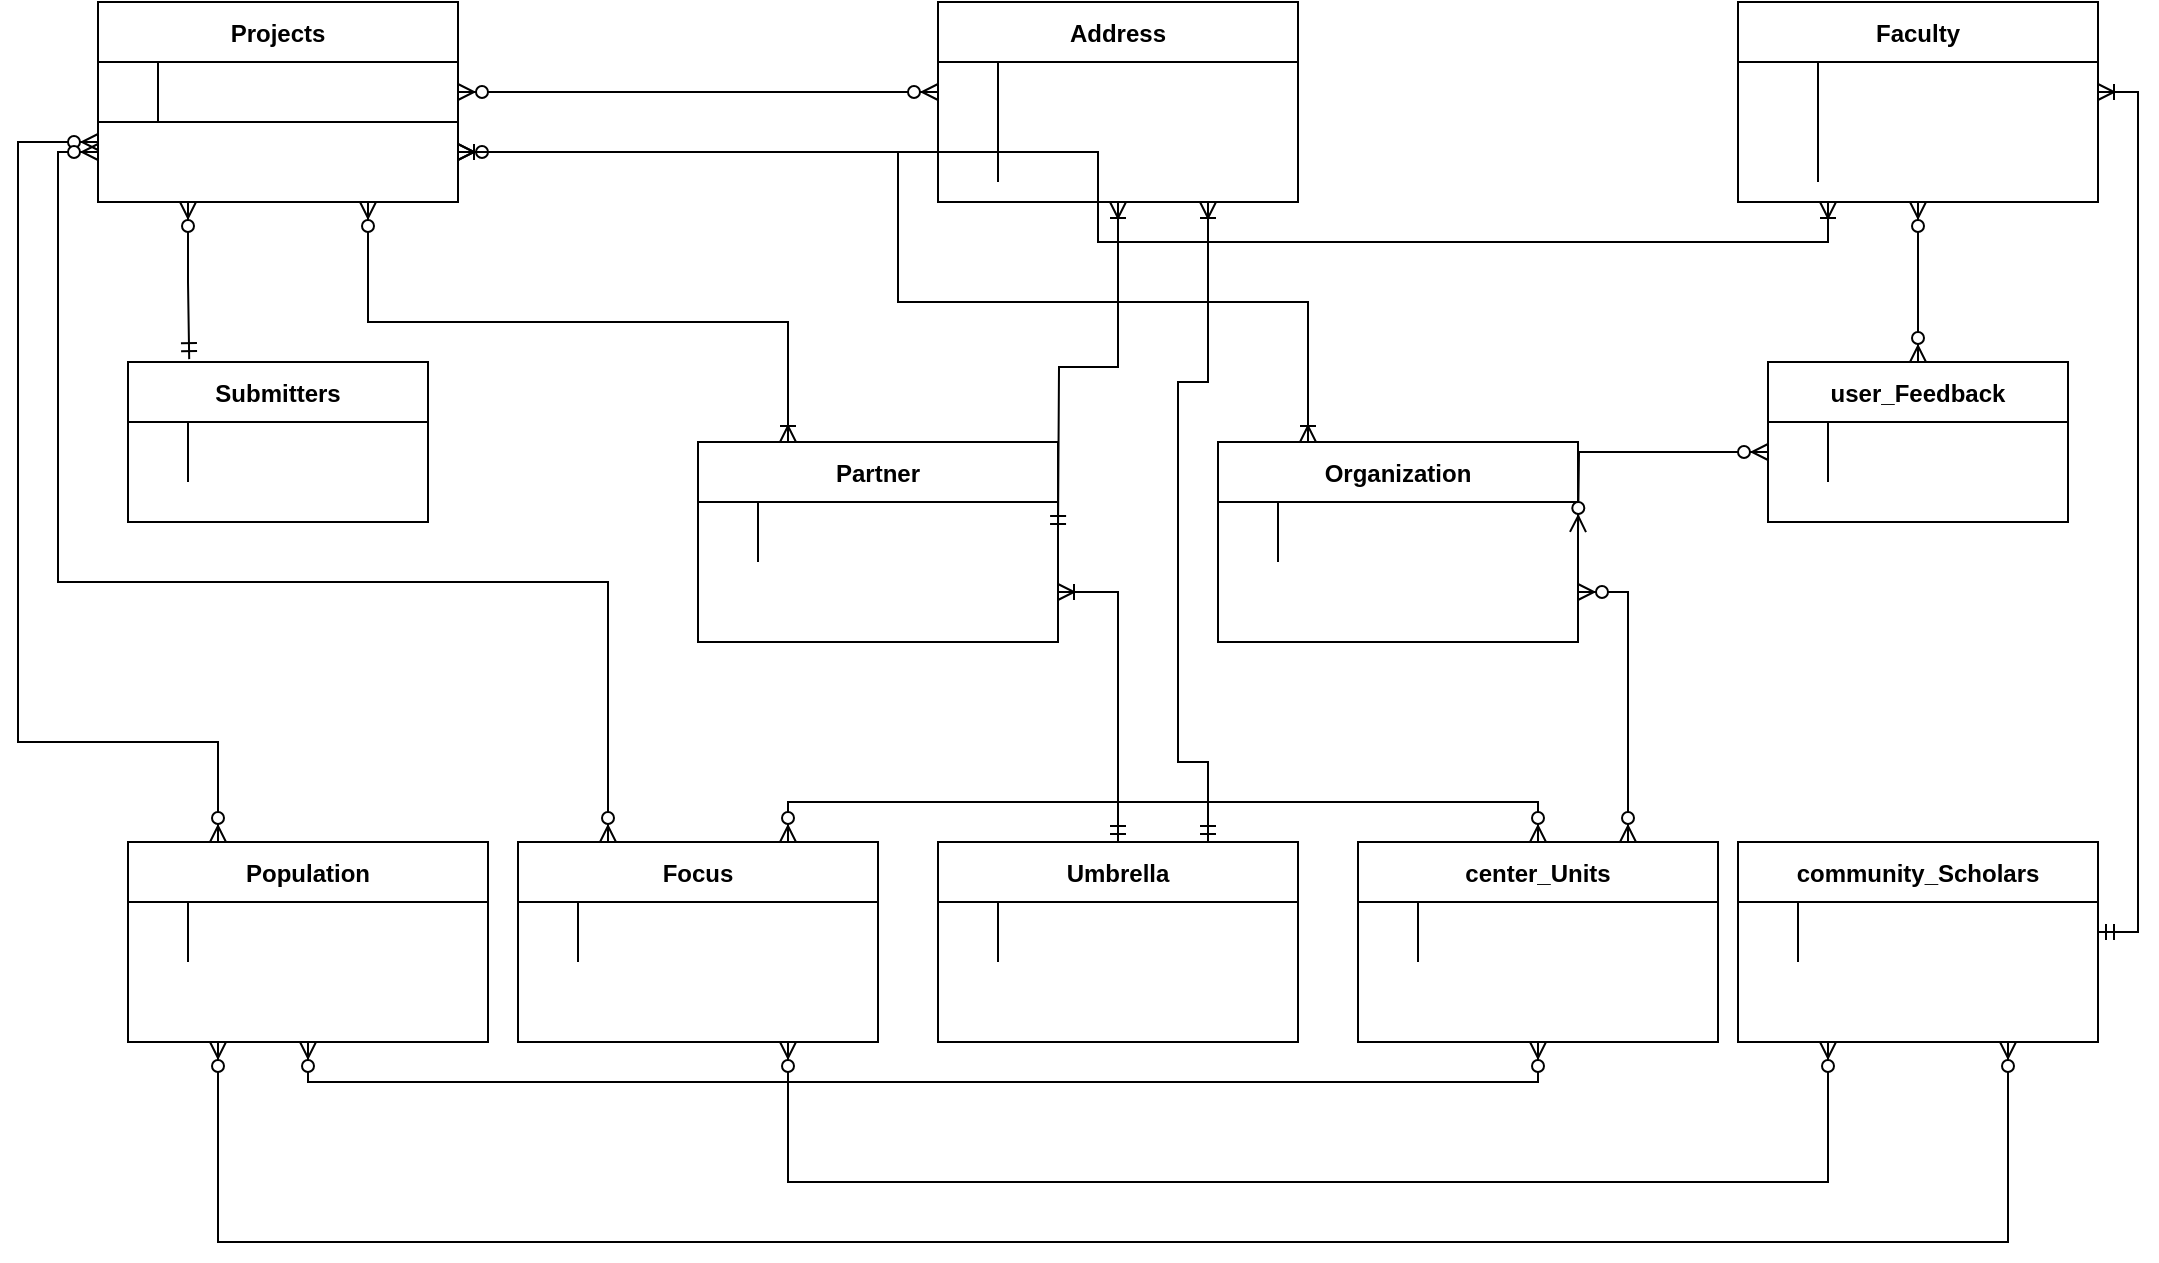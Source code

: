 <mxfile version="13.6.6" type="github"><diagram id="R2lEEEUBdFMjLlhIrx00" name="Page-1"><mxGraphModel dx="2128" dy="585" grid="1" gridSize="10" guides="1" tooltips="1" connect="1" arrows="1" fold="1" page="1" pageScale="1" pageWidth="850" pageHeight="1100" math="0" shadow="0" extFonts="Permanent Marker^https://fonts.googleapis.com/css?family=Permanent+Marker"><root><mxCell id="0"/><mxCell id="1" parent="0"/><mxCell id="SyuhcmHSgaKM1DJ8w7ea-77" style="edgeStyle=orthogonalEdgeStyle;rounded=0;orthogonalLoop=1;jettySize=auto;html=1;exitX=1;exitY=0.75;exitDx=0;exitDy=0;entryX=0.5;entryY=0;entryDx=0;entryDy=0;startArrow=ERoneToMany;startFill=0;endArrow=ERmandOne;endFill=0;" parent="1" source="SyuhcmHSgaKM1DJ8w7ea-36" target="SyuhcmHSgaKM1DJ8w7ea-70" edge="1"><mxGeometry relative="1" as="geometry"/></mxCell><mxCell id="SyuhcmHSgaKM1DJ8w7ea-36" value="Partner" style="shape=table;startSize=30;container=1;collapsible=1;childLayout=tableLayout;fixedRows=1;rowLines=0;fontStyle=1;align=center;resizeLast=1;" parent="1" vertex="1"><mxGeometry x="320" y="260" width="180" height="100" as="geometry"/></mxCell><mxCell id="SyuhcmHSgaKM1DJ8w7ea-40" value="" style="shape=partialRectangle;collapsible=0;dropTarget=0;pointerEvents=0;fillColor=none;points=[[0,0.5],[1,0.5]];portConstraint=eastwest;top=0;left=0;right=0;bottom=0;" parent="SyuhcmHSgaKM1DJ8w7ea-36" vertex="1"><mxGeometry y="30" width="180" height="30" as="geometry"/></mxCell><mxCell id="SyuhcmHSgaKM1DJ8w7ea-41" value="" style="shape=partialRectangle;overflow=hidden;connectable=0;fillColor=none;top=0;left=0;bottom=0;right=0;" parent="SyuhcmHSgaKM1DJ8w7ea-40" vertex="1"><mxGeometry width="30" height="30" as="geometry"/></mxCell><mxCell id="SyuhcmHSgaKM1DJ8w7ea-42" value="" style="shape=partialRectangle;overflow=hidden;connectable=0;fillColor=none;top=0;left=0;bottom=0;right=0;align=left;spacingLeft=6;" parent="SyuhcmHSgaKM1DJ8w7ea-40" vertex="1"><mxGeometry x="30" width="150" height="30" as="geometry"/></mxCell><mxCell id="SyuhcmHSgaKM1DJ8w7ea-50" value="Organization" style="shape=table;startSize=30;container=1;collapsible=1;childLayout=tableLayout;fixedRows=1;rowLines=0;fontStyle=1;align=center;resizeLast=1;" parent="1" vertex="1"><mxGeometry x="580" y="260" width="180" height="100" as="geometry"/></mxCell><mxCell id="SyuhcmHSgaKM1DJ8w7ea-54" value="" style="shape=partialRectangle;collapsible=0;dropTarget=0;pointerEvents=0;fillColor=none;points=[[0,0.5],[1,0.5]];portConstraint=eastwest;top=0;left=0;right=0;bottom=0;" parent="SyuhcmHSgaKM1DJ8w7ea-50" vertex="1"><mxGeometry y="30" width="180" height="30" as="geometry"/></mxCell><mxCell id="SyuhcmHSgaKM1DJ8w7ea-55" value="" style="shape=partialRectangle;overflow=hidden;connectable=0;fillColor=none;top=0;left=0;bottom=0;right=0;" parent="SyuhcmHSgaKM1DJ8w7ea-54" vertex="1"><mxGeometry width="30" height="30" as="geometry"/></mxCell><mxCell id="SyuhcmHSgaKM1DJ8w7ea-56" value="" style="shape=partialRectangle;overflow=hidden;connectable=0;fillColor=none;top=0;left=0;bottom=0;right=0;align=left;spacingLeft=6;" parent="SyuhcmHSgaKM1DJ8w7ea-54" vertex="1"><mxGeometry x="30" width="150" height="30" as="geometry"/></mxCell><mxCell id="SyuhcmHSgaKM1DJ8w7ea-78" style="edgeStyle=orthogonalEdgeStyle;rounded=0;orthogonalLoop=1;jettySize=auto;html=1;exitX=0.5;exitY=1;exitDx=0;exitDy=0;entryX=1;entryY=0.5;entryDx=0;entryDy=0;startArrow=ERoneToMany;startFill=0;endArrow=ERmandOne;endFill=0;" parent="1" source="C-vyLk0tnHw3VtMMgP7b-2" edge="1"><mxGeometry relative="1" as="geometry"><mxPoint x="500" y="305" as="targetPoint"/></mxGeometry></mxCell><mxCell id="C-vyLk0tnHw3VtMMgP7b-2" value="Address" style="shape=table;startSize=30;container=1;collapsible=1;childLayout=tableLayout;fixedRows=1;rowLines=0;fontStyle=1;align=center;resizeLast=1;" parent="1" vertex="1"><mxGeometry x="440" y="40" width="180" height="100" as="geometry"/></mxCell><mxCell id="C-vyLk0tnHw3VtMMgP7b-6" value="" style="shape=partialRectangle;collapsible=0;dropTarget=0;pointerEvents=0;fillColor=none;points=[[0,0.5],[1,0.5]];portConstraint=eastwest;top=0;left=0;right=0;bottom=0;" parent="C-vyLk0tnHw3VtMMgP7b-2" vertex="1"><mxGeometry y="30" width="180" height="30" as="geometry"/></mxCell><mxCell id="C-vyLk0tnHw3VtMMgP7b-7" value="" style="shape=partialRectangle;overflow=hidden;connectable=0;fillColor=none;top=0;left=0;bottom=0;right=0;" parent="C-vyLk0tnHw3VtMMgP7b-6" vertex="1"><mxGeometry width="30" height="30" as="geometry"/></mxCell><mxCell id="C-vyLk0tnHw3VtMMgP7b-8" value="" style="shape=partialRectangle;overflow=hidden;connectable=0;fillColor=none;top=0;left=0;bottom=0;right=0;align=left;spacingLeft=6;" parent="C-vyLk0tnHw3VtMMgP7b-6" vertex="1"><mxGeometry x="30" width="150" height="30" as="geometry"/></mxCell><mxCell id="C-vyLk0tnHw3VtMMgP7b-9" value="" style="shape=partialRectangle;collapsible=0;dropTarget=0;pointerEvents=0;fillColor=none;points=[[0,0.5],[1,0.5]];portConstraint=eastwest;top=0;left=0;right=0;bottom=0;" parent="C-vyLk0tnHw3VtMMgP7b-2" vertex="1"><mxGeometry y="60" width="180" height="30" as="geometry"/></mxCell><mxCell id="C-vyLk0tnHw3VtMMgP7b-10" value="" style="shape=partialRectangle;overflow=hidden;connectable=0;fillColor=none;top=0;left=0;bottom=0;right=0;" parent="C-vyLk0tnHw3VtMMgP7b-9" vertex="1"><mxGeometry width="30" height="30" as="geometry"/></mxCell><mxCell id="C-vyLk0tnHw3VtMMgP7b-11" value="" style="shape=partialRectangle;overflow=hidden;connectable=0;fillColor=none;top=0;left=0;bottom=0;right=0;align=left;spacingLeft=6;" parent="C-vyLk0tnHw3VtMMgP7b-9" vertex="1"><mxGeometry x="30" width="150" height="30" as="geometry"/></mxCell><mxCell id="SyuhcmHSgaKM1DJ8w7ea-58" style="edgeStyle=orthogonalEdgeStyle;rounded=0;orthogonalLoop=1;jettySize=auto;html=1;exitX=0.25;exitY=1;exitDx=0;exitDy=0;startArrow=ERzeroToMany;startFill=1;endArrow=ERmandOne;endFill=0;entryX=0.204;entryY=-0.018;entryDx=0;entryDy=0;entryPerimeter=0;" parent="1" source="C-vyLk0tnHw3VtMMgP7b-23" target="SyuhcmHSgaKM1DJ8w7ea-43" edge="1"><mxGeometry relative="1" as="geometry"/></mxCell><mxCell id="SyuhcmHSgaKM1DJ8w7ea-63" style="edgeStyle=orthogonalEdgeStyle;rounded=0;orthogonalLoop=1;jettySize=auto;html=1;exitX=1;exitY=0.5;exitDx=0;exitDy=0;entryX=0.25;entryY=0;entryDx=0;entryDy=0;startArrow=ERzeroToMany;startFill=1;endArrow=ERoneToMany;endFill=0;" parent="1" target="SyuhcmHSgaKM1DJ8w7ea-50" edge="1"><mxGeometry relative="1" as="geometry"><Array as="points"><mxPoint x="420" y="115"/><mxPoint x="420" y="190"/><mxPoint x="625" y="190"/></Array><mxPoint x="200" y="115" as="sourcePoint"/></mxGeometry></mxCell><mxCell id="SyuhcmHSgaKM1DJ8w7ea-64" style="edgeStyle=orthogonalEdgeStyle;rounded=0;orthogonalLoop=1;jettySize=auto;html=1;entryX=0.25;entryY=0;entryDx=0;entryDy=0;startArrow=ERzeroToMany;startFill=1;endArrow=ERzeroToMany;endFill=1;" parent="1" target="SyuhcmHSgaKM1DJ8w7ea-15" edge="1"><mxGeometry relative="1" as="geometry"><mxPoint x="20" y="110" as="sourcePoint"/><Array as="points"><mxPoint x="-20" y="110"/><mxPoint x="-20" y="410"/><mxPoint x="80" y="410"/></Array></mxGeometry></mxCell><mxCell id="SyuhcmHSgaKM1DJ8w7ea-65" style="edgeStyle=orthogonalEdgeStyle;rounded=0;orthogonalLoop=1;jettySize=auto;html=1;exitX=0;exitY=0.75;exitDx=0;exitDy=0;entryX=0.25;entryY=0;entryDx=0;entryDy=0;startArrow=ERzeroToMany;startFill=1;endArrow=ERzeroToMany;endFill=1;" parent="1" source="C-vyLk0tnHw3VtMMgP7b-23" target="SyuhcmHSgaKM1DJ8w7ea-1" edge="1"><mxGeometry relative="1" as="geometry"><Array as="points"><mxPoint y="115"/><mxPoint y="330"/><mxPoint x="275" y="330"/></Array></mxGeometry></mxCell><mxCell id="SyuhcmHSgaKM1DJ8w7ea-69" style="edgeStyle=orthogonalEdgeStyle;rounded=0;orthogonalLoop=1;jettySize=auto;html=1;exitX=0.75;exitY=1;exitDx=0;exitDy=0;entryX=0.25;entryY=0;entryDx=0;entryDy=0;startArrow=ERzeroToMany;startFill=1;endArrow=ERoneToMany;endFill=0;" parent="1" source="C-vyLk0tnHw3VtMMgP7b-23" target="SyuhcmHSgaKM1DJ8w7ea-36" edge="1"><mxGeometry relative="1" as="geometry"/></mxCell><mxCell id="C-vyLk0tnHw3VtMMgP7b-23" value="Projects" style="shape=table;startSize=30;container=1;collapsible=1;childLayout=tableLayout;fixedRows=1;rowLines=0;fontStyle=1;align=center;resizeLast=1;" parent="1" vertex="1"><mxGeometry x="20" y="40" width="180" height="100" as="geometry"/></mxCell><mxCell id="C-vyLk0tnHw3VtMMgP7b-24" value="" style="shape=partialRectangle;collapsible=0;dropTarget=0;pointerEvents=0;fillColor=none;points=[[0,0.5],[1,0.5]];portConstraint=eastwest;top=0;left=0;right=0;bottom=1;" parent="C-vyLk0tnHw3VtMMgP7b-23" vertex="1"><mxGeometry y="30" width="180" height="30" as="geometry"/></mxCell><mxCell id="C-vyLk0tnHw3VtMMgP7b-25" value="" style="shape=partialRectangle;overflow=hidden;connectable=0;fillColor=none;top=0;left=0;bottom=0;right=0;fontStyle=1;" parent="C-vyLk0tnHw3VtMMgP7b-24" vertex="1"><mxGeometry width="30" height="30" as="geometry"/></mxCell><mxCell id="C-vyLk0tnHw3VtMMgP7b-26" value="" style="shape=partialRectangle;overflow=hidden;connectable=0;fillColor=none;top=0;left=0;bottom=0;right=0;align=left;spacingLeft=6;fontStyle=5;" parent="C-vyLk0tnHw3VtMMgP7b-24" vertex="1"><mxGeometry x="30" width="150" height="30" as="geometry"/></mxCell><mxCell id="SyuhcmHSgaKM1DJ8w7ea-60" style="edgeStyle=orthogonalEdgeStyle;rounded=0;orthogonalLoop=1;jettySize=auto;html=1;exitX=0.5;exitY=1;exitDx=0;exitDy=0;entryX=0.5;entryY=0;entryDx=0;entryDy=0;startArrow=ERzeroToMany;startFill=1;endArrow=ERzeroToMany;endFill=1;" parent="1" source="C-vyLk0tnHw3VtMMgP7b-13" target="SyuhcmHSgaKM1DJ8w7ea-29" edge="1"><mxGeometry relative="1" as="geometry"/></mxCell><mxCell id="SyuhcmHSgaKM1DJ8w7ea-62" style="edgeStyle=orthogonalEdgeStyle;rounded=0;orthogonalLoop=1;jettySize=auto;html=1;exitX=0.25;exitY=1;exitDx=0;exitDy=0;entryX=1;entryY=0.75;entryDx=0;entryDy=0;startArrow=ERoneToMany;startFill=0;endArrow=ERoneToMany;endFill=0;" parent="1" source="C-vyLk0tnHw3VtMMgP7b-13" target="C-vyLk0tnHw3VtMMgP7b-23" edge="1"><mxGeometry relative="1" as="geometry"/></mxCell><mxCell id="C-vyLk0tnHw3VtMMgP7b-13" value="Faculty" style="shape=table;startSize=30;container=1;collapsible=1;childLayout=tableLayout;fixedRows=1;rowLines=0;fontStyle=1;align=center;resizeLast=1;" parent="1" vertex="1"><mxGeometry x="840" y="40" width="180" height="100" as="geometry"/></mxCell><mxCell id="C-vyLk0tnHw3VtMMgP7b-17" value="" style="shape=partialRectangle;collapsible=0;dropTarget=0;pointerEvents=0;fillColor=none;points=[[0,0.5],[1,0.5]];portConstraint=eastwest;top=0;left=0;right=0;bottom=0;" parent="C-vyLk0tnHw3VtMMgP7b-13" vertex="1"><mxGeometry y="30" width="180" height="30" as="geometry"/></mxCell><mxCell id="C-vyLk0tnHw3VtMMgP7b-18" value="" style="shape=partialRectangle;overflow=hidden;connectable=0;fillColor=none;top=0;left=0;bottom=0;right=0;" parent="C-vyLk0tnHw3VtMMgP7b-17" vertex="1"><mxGeometry width="40" height="30" as="geometry"/></mxCell><mxCell id="C-vyLk0tnHw3VtMMgP7b-19" value="" style="shape=partialRectangle;overflow=hidden;connectable=0;fillColor=none;top=0;left=0;bottom=0;right=0;align=left;spacingLeft=6;" parent="C-vyLk0tnHw3VtMMgP7b-17" vertex="1"><mxGeometry x="40" width="140" height="30" as="geometry"/></mxCell><mxCell id="C-vyLk0tnHw3VtMMgP7b-20" value="" style="shape=partialRectangle;collapsible=0;dropTarget=0;pointerEvents=0;fillColor=none;points=[[0,0.5],[1,0.5]];portConstraint=eastwest;top=0;left=0;right=0;bottom=0;" parent="C-vyLk0tnHw3VtMMgP7b-13" vertex="1"><mxGeometry y="60" width="180" height="30" as="geometry"/></mxCell><mxCell id="C-vyLk0tnHw3VtMMgP7b-21" value="" style="shape=partialRectangle;overflow=hidden;connectable=0;fillColor=none;top=0;left=0;bottom=0;right=0;" parent="C-vyLk0tnHw3VtMMgP7b-20" vertex="1"><mxGeometry width="40" height="30" as="geometry"/></mxCell><mxCell id="C-vyLk0tnHw3VtMMgP7b-22" value="" style="shape=partialRectangle;overflow=hidden;connectable=0;fillColor=none;top=0;left=0;bottom=0;right=0;align=left;spacingLeft=6;" parent="C-vyLk0tnHw3VtMMgP7b-20" vertex="1"><mxGeometry x="40" width="140" height="30" as="geometry"/></mxCell><mxCell id="SyuhcmHSgaKM1DJ8w7ea-15" value="Population" style="shape=table;startSize=30;container=1;collapsible=1;childLayout=tableLayout;fixedRows=1;rowLines=0;fontStyle=1;align=center;resizeLast=1;" parent="1" vertex="1"><mxGeometry x="35" y="460" width="180" height="100" as="geometry"/></mxCell><mxCell id="SyuhcmHSgaKM1DJ8w7ea-19" value="" style="shape=partialRectangle;collapsible=0;dropTarget=0;pointerEvents=0;fillColor=none;points=[[0,0.5],[1,0.5]];portConstraint=eastwest;top=0;left=0;right=0;bottom=0;" parent="SyuhcmHSgaKM1DJ8w7ea-15" vertex="1"><mxGeometry y="30" width="180" height="30" as="geometry"/></mxCell><mxCell id="SyuhcmHSgaKM1DJ8w7ea-20" value="" style="shape=partialRectangle;overflow=hidden;connectable=0;fillColor=none;top=0;left=0;bottom=0;right=0;" parent="SyuhcmHSgaKM1DJ8w7ea-19" vertex="1"><mxGeometry width="30" height="30" as="geometry"/></mxCell><mxCell id="SyuhcmHSgaKM1DJ8w7ea-21" value="" style="shape=partialRectangle;overflow=hidden;connectable=0;fillColor=none;top=0;left=0;bottom=0;right=0;align=left;spacingLeft=6;" parent="SyuhcmHSgaKM1DJ8w7ea-19" vertex="1"><mxGeometry x="30" width="150" height="30" as="geometry"/></mxCell><mxCell id="SyuhcmHSgaKM1DJ8w7ea-83" style="edgeStyle=orthogonalEdgeStyle;rounded=0;orthogonalLoop=1;jettySize=auto;html=1;exitX=0.25;exitY=1;exitDx=0;exitDy=0;entryX=0.75;entryY=1;entryDx=0;entryDy=0;startArrow=ERzeroToMany;startFill=1;endArrow=ERzeroToMany;endFill=1;" parent="1" source="SyuhcmHSgaKM1DJ8w7ea-8" target="SyuhcmHSgaKM1DJ8w7ea-1" edge="1"><mxGeometry relative="1" as="geometry"><Array as="points"><mxPoint x="885" y="630"/><mxPoint x="365" y="630"/></Array></mxGeometry></mxCell><mxCell id="SyuhcmHSgaKM1DJ8w7ea-84" style="edgeStyle=orthogonalEdgeStyle;rounded=0;orthogonalLoop=1;jettySize=auto;html=1;exitX=0.75;exitY=1;exitDx=0;exitDy=0;entryX=0.25;entryY=1;entryDx=0;entryDy=0;startArrow=ERzeroToMany;startFill=1;endArrow=ERzeroToMany;endFill=1;" parent="1" source="SyuhcmHSgaKM1DJ8w7ea-8" target="SyuhcmHSgaKM1DJ8w7ea-15" edge="1"><mxGeometry relative="1" as="geometry"><Array as="points"><mxPoint x="975" y="660"/><mxPoint x="80" y="660"/></Array></mxGeometry></mxCell><mxCell id="SyuhcmHSgaKM1DJ8w7ea-8" value="community_Scholars" style="shape=table;startSize=30;container=1;collapsible=1;childLayout=tableLayout;fixedRows=1;rowLines=0;fontStyle=1;align=center;resizeLast=1;" parent="1" vertex="1"><mxGeometry x="840" y="460" width="180" height="100" as="geometry"/></mxCell><mxCell id="SyuhcmHSgaKM1DJ8w7ea-12" value="" style="shape=partialRectangle;collapsible=0;dropTarget=0;pointerEvents=0;fillColor=none;points=[[0,0.5],[1,0.5]];portConstraint=eastwest;top=0;left=0;right=0;bottom=0;" parent="SyuhcmHSgaKM1DJ8w7ea-8" vertex="1"><mxGeometry y="30" width="180" height="30" as="geometry"/></mxCell><mxCell id="SyuhcmHSgaKM1DJ8w7ea-13" value="" style="shape=partialRectangle;overflow=hidden;connectable=0;fillColor=none;top=0;left=0;bottom=0;right=0;" parent="SyuhcmHSgaKM1DJ8w7ea-12" vertex="1"><mxGeometry width="30" height="30" as="geometry"/></mxCell><mxCell id="SyuhcmHSgaKM1DJ8w7ea-14" value="" style="shape=partialRectangle;overflow=hidden;connectable=0;fillColor=none;top=0;left=0;bottom=0;right=0;align=left;spacingLeft=6;" parent="SyuhcmHSgaKM1DJ8w7ea-12" vertex="1"><mxGeometry x="30" width="150" height="30" as="geometry"/></mxCell><mxCell id="SyuhcmHSgaKM1DJ8w7ea-59" style="edgeStyle=orthogonalEdgeStyle;rounded=0;orthogonalLoop=1;jettySize=auto;html=1;exitX=1;exitY=0.5;exitDx=0;exitDy=0;startArrow=ERzeroToMany;startFill=1;endArrow=ERzeroToMany;endFill=1;" parent="1" source="C-vyLk0tnHw3VtMMgP7b-24" edge="1"><mxGeometry relative="1" as="geometry"><mxPoint x="440" y="85" as="targetPoint"/></mxGeometry></mxCell><mxCell id="SyuhcmHSgaKM1DJ8w7ea-29" value="user_Feedback" style="shape=table;startSize=30;container=1;collapsible=1;childLayout=tableLayout;fixedRows=1;rowLines=0;fontStyle=1;align=center;resizeLast=1;" parent="1" vertex="1"><mxGeometry x="855" y="220" width="150" height="80" as="geometry"/></mxCell><mxCell id="SyuhcmHSgaKM1DJ8w7ea-33" value="" style="shape=partialRectangle;collapsible=0;dropTarget=0;pointerEvents=0;fillColor=none;points=[[0,0.5],[1,0.5]];portConstraint=eastwest;top=0;left=0;right=0;bottom=0;" parent="SyuhcmHSgaKM1DJ8w7ea-29" vertex="1"><mxGeometry y="30" width="150" height="30" as="geometry"/></mxCell><mxCell id="SyuhcmHSgaKM1DJ8w7ea-34" value="" style="shape=partialRectangle;overflow=hidden;connectable=0;fillColor=none;top=0;left=0;bottom=0;right=0;" parent="SyuhcmHSgaKM1DJ8w7ea-33" vertex="1"><mxGeometry width="30" height="30" as="geometry"/></mxCell><mxCell id="SyuhcmHSgaKM1DJ8w7ea-35" value="" style="shape=partialRectangle;overflow=hidden;connectable=0;fillColor=none;top=0;left=0;bottom=0;right=0;align=left;spacingLeft=6;" parent="SyuhcmHSgaKM1DJ8w7ea-33" vertex="1"><mxGeometry x="30" width="120" height="30" as="geometry"/></mxCell><mxCell id="SyuhcmHSgaKM1DJ8w7ea-43" value="Submitters" style="shape=table;startSize=30;container=1;collapsible=1;childLayout=tableLayout;fixedRows=1;rowLines=0;fontStyle=1;align=center;resizeLast=1;" parent="1" vertex="1"><mxGeometry x="35" y="220" width="150" height="80" as="geometry"/></mxCell><mxCell id="SyuhcmHSgaKM1DJ8w7ea-47" value="" style="shape=partialRectangle;collapsible=0;dropTarget=0;pointerEvents=0;fillColor=none;points=[[0,0.5],[1,0.5]];portConstraint=eastwest;top=0;left=0;right=0;bottom=0;" parent="SyuhcmHSgaKM1DJ8w7ea-43" vertex="1"><mxGeometry y="30" width="150" height="30" as="geometry"/></mxCell><mxCell id="SyuhcmHSgaKM1DJ8w7ea-48" value="" style="shape=partialRectangle;overflow=hidden;connectable=0;fillColor=none;top=0;left=0;bottom=0;right=0;" parent="SyuhcmHSgaKM1DJ8w7ea-47" vertex="1"><mxGeometry width="30" height="30" as="geometry"/></mxCell><mxCell id="SyuhcmHSgaKM1DJ8w7ea-49" value="" style="shape=partialRectangle;overflow=hidden;connectable=0;fillColor=none;top=0;left=0;bottom=0;right=0;align=left;spacingLeft=6;" parent="SyuhcmHSgaKM1DJ8w7ea-47" vertex="1"><mxGeometry x="30" width="120" height="30" as="geometry"/></mxCell><mxCell id="SyuhcmHSgaKM1DJ8w7ea-80" style="edgeStyle=orthogonalEdgeStyle;rounded=0;orthogonalLoop=1;jettySize=auto;html=1;exitX=0.75;exitY=0;exitDx=0;exitDy=0;entryX=1;entryY=0.75;entryDx=0;entryDy=0;startArrow=ERzeroToMany;startFill=1;endArrow=ERzeroToMany;endFill=1;" parent="1" source="SyuhcmHSgaKM1DJ8w7ea-22" target="SyuhcmHSgaKM1DJ8w7ea-50" edge="1"><mxGeometry relative="1" as="geometry"/></mxCell><mxCell id="SyuhcmHSgaKM1DJ8w7ea-82" style="edgeStyle=orthogonalEdgeStyle;rounded=0;orthogonalLoop=1;jettySize=auto;html=1;exitX=0.5;exitY=1;exitDx=0;exitDy=0;entryX=0.5;entryY=1;entryDx=0;entryDy=0;startArrow=ERzeroToMany;startFill=1;endArrow=ERzeroToMany;endFill=1;" parent="1" source="SyuhcmHSgaKM1DJ8w7ea-22" target="SyuhcmHSgaKM1DJ8w7ea-15" edge="1"><mxGeometry relative="1" as="geometry"/></mxCell><mxCell id="SyuhcmHSgaKM1DJ8w7ea-22" value="center_Units" style="shape=table;startSize=30;container=1;collapsible=1;childLayout=tableLayout;fixedRows=1;rowLines=0;fontStyle=1;align=center;resizeLast=1;" parent="1" vertex="1"><mxGeometry x="650" y="460" width="180" height="100" as="geometry"/></mxCell><mxCell id="SyuhcmHSgaKM1DJ8w7ea-26" value="" style="shape=partialRectangle;collapsible=0;dropTarget=0;pointerEvents=0;fillColor=none;points=[[0,0.5],[1,0.5]];portConstraint=eastwest;top=0;left=0;right=0;bottom=0;" parent="SyuhcmHSgaKM1DJ8w7ea-22" vertex="1"><mxGeometry y="30" width="180" height="30" as="geometry"/></mxCell><mxCell id="SyuhcmHSgaKM1DJ8w7ea-27" value="" style="shape=partialRectangle;overflow=hidden;connectable=0;fillColor=none;top=0;left=0;bottom=0;right=0;" parent="SyuhcmHSgaKM1DJ8w7ea-26" vertex="1"><mxGeometry width="30" height="30" as="geometry"/></mxCell><mxCell id="SyuhcmHSgaKM1DJ8w7ea-28" value="" style="shape=partialRectangle;overflow=hidden;connectable=0;fillColor=none;top=0;left=0;bottom=0;right=0;align=left;spacingLeft=6;" parent="SyuhcmHSgaKM1DJ8w7ea-26" vertex="1"><mxGeometry x="30" width="150" height="30" as="geometry"/></mxCell><mxCell id="SyuhcmHSgaKM1DJ8w7ea-81" style="edgeStyle=orthogonalEdgeStyle;rounded=0;orthogonalLoop=1;jettySize=auto;html=1;exitX=0.75;exitY=0;exitDx=0;exitDy=0;entryX=0.5;entryY=0;entryDx=0;entryDy=0;startArrow=ERzeroToMany;startFill=1;endArrow=ERzeroToMany;endFill=1;" parent="1" source="SyuhcmHSgaKM1DJ8w7ea-1" target="SyuhcmHSgaKM1DJ8w7ea-22" edge="1"><mxGeometry relative="1" as="geometry"/></mxCell><mxCell id="SyuhcmHSgaKM1DJ8w7ea-1" value="Focus" style="shape=table;startSize=30;container=1;collapsible=1;childLayout=tableLayout;fixedRows=1;rowLines=0;fontStyle=1;align=center;resizeLast=1;" parent="1" vertex="1"><mxGeometry x="230" y="460" width="180" height="100" as="geometry"/></mxCell><mxCell id="SyuhcmHSgaKM1DJ8w7ea-5" value="" style="shape=partialRectangle;collapsible=0;dropTarget=0;pointerEvents=0;fillColor=none;points=[[0,0.5],[1,0.5]];portConstraint=eastwest;top=0;left=0;right=0;bottom=0;" parent="SyuhcmHSgaKM1DJ8w7ea-1" vertex="1"><mxGeometry y="30" width="180" height="30" as="geometry"/></mxCell><mxCell id="SyuhcmHSgaKM1DJ8w7ea-6" value="" style="shape=partialRectangle;overflow=hidden;connectable=0;fillColor=none;top=0;left=0;bottom=0;right=0;" parent="SyuhcmHSgaKM1DJ8w7ea-5" vertex="1"><mxGeometry width="30" height="30" as="geometry"/></mxCell><mxCell id="SyuhcmHSgaKM1DJ8w7ea-7" value="" style="shape=partialRectangle;overflow=hidden;connectable=0;fillColor=none;top=0;left=0;bottom=0;right=0;align=left;spacingLeft=6;" parent="SyuhcmHSgaKM1DJ8w7ea-5" vertex="1"><mxGeometry x="30" width="150" height="30" as="geometry"/></mxCell><mxCell id="SyuhcmHSgaKM1DJ8w7ea-85" style="edgeStyle=orthogonalEdgeStyle;rounded=0;orthogonalLoop=1;jettySize=auto;html=1;exitX=0.75;exitY=0;exitDx=0;exitDy=0;entryX=0.75;entryY=1;entryDx=0;entryDy=0;startArrow=ERmandOne;startFill=0;endArrow=ERoneToMany;endFill=0;" parent="1" source="SyuhcmHSgaKM1DJ8w7ea-70" target="C-vyLk0tnHw3VtMMgP7b-2" edge="1"><mxGeometry relative="1" as="geometry"><Array as="points"><mxPoint x="575" y="420"/><mxPoint x="560" y="420"/><mxPoint x="560" y="230"/><mxPoint x="575" y="230"/></Array></mxGeometry></mxCell><mxCell id="SyuhcmHSgaKM1DJ8w7ea-70" value="Umbrella" style="shape=table;startSize=30;container=1;collapsible=1;childLayout=tableLayout;fixedRows=1;rowLines=0;fontStyle=1;align=center;resizeLast=1;" parent="1" vertex="1"><mxGeometry x="440" y="460" width="180" height="100" as="geometry"/></mxCell><mxCell id="SyuhcmHSgaKM1DJ8w7ea-74" value="" style="shape=partialRectangle;collapsible=0;dropTarget=0;pointerEvents=0;fillColor=none;points=[[0,0.5],[1,0.5]];portConstraint=eastwest;top=0;left=0;right=0;bottom=0;" parent="SyuhcmHSgaKM1DJ8w7ea-70" vertex="1"><mxGeometry y="30" width="180" height="30" as="geometry"/></mxCell><mxCell id="SyuhcmHSgaKM1DJ8w7ea-75" value="" style="shape=partialRectangle;overflow=hidden;connectable=0;fillColor=none;top=0;left=0;bottom=0;right=0;" parent="SyuhcmHSgaKM1DJ8w7ea-74" vertex="1"><mxGeometry width="30" height="30" as="geometry"/></mxCell><mxCell id="SyuhcmHSgaKM1DJ8w7ea-76" value="" style="shape=partialRectangle;overflow=hidden;connectable=0;fillColor=none;top=0;left=0;bottom=0;right=0;align=left;spacingLeft=6;" parent="SyuhcmHSgaKM1DJ8w7ea-74" vertex="1"><mxGeometry x="30" width="150" height="30" as="geometry"/></mxCell><mxCell id="SyuhcmHSgaKM1DJ8w7ea-79" style="edgeStyle=orthogonalEdgeStyle;rounded=0;orthogonalLoop=1;jettySize=auto;html=1;exitX=0;exitY=0.5;exitDx=0;exitDy=0;entryX=1;entryY=0.5;entryDx=0;entryDy=0;startArrow=ERzeroToMany;startFill=1;endArrow=ERzeroToMany;endFill=1;" parent="1" source="SyuhcmHSgaKM1DJ8w7ea-33" edge="1"><mxGeometry relative="1" as="geometry"><mxPoint x="760" y="305" as="targetPoint"/></mxGeometry></mxCell><mxCell id="SyuhcmHSgaKM1DJ8w7ea-86" style="edgeStyle=orthogonalEdgeStyle;rounded=0;orthogonalLoop=1;jettySize=auto;html=1;exitX=1;exitY=0.5;exitDx=0;exitDy=0;entryX=1;entryY=0.5;entryDx=0;entryDy=0;startArrow=ERmandOne;startFill=0;endArrow=ERoneToMany;endFill=0;" parent="1" source="SyuhcmHSgaKM1DJ8w7ea-12" target="C-vyLk0tnHw3VtMMgP7b-17" edge="1"><mxGeometry relative="1" as="geometry"/></mxCell></root></mxGraphModel></diagram></mxfile>
